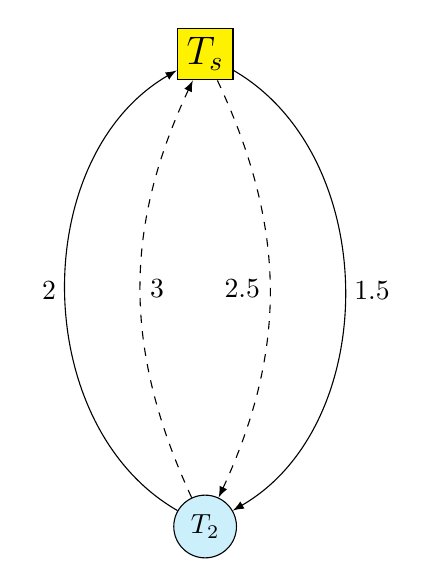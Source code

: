 \begin{tikzpicture}[scale=1.5]
\def \radius {2cm}

\node[draw, rectangle, fill=yellow] at ({90}:\radius) (ns) {\Large{$T_s$}};
\node[draw, circle, fill=cyan!20] at ({270}:\radius) (n3) {$T_2$};

\path[->, >=latex] (n3) edge [bend left=60] node[left]{2} (ns);
\path[->, >=latex] (ns) edge [bend left=60] node[right]{1.5} (n3);

\path[dashed, ->, >=latex] (ns) edge [bend left=25] node[left]{2.5} (n3);
\path[dashed, ->, >=latex] (n3) edge [bend left=25] node[right]{3} (ns);

\end{tikzpicture}
